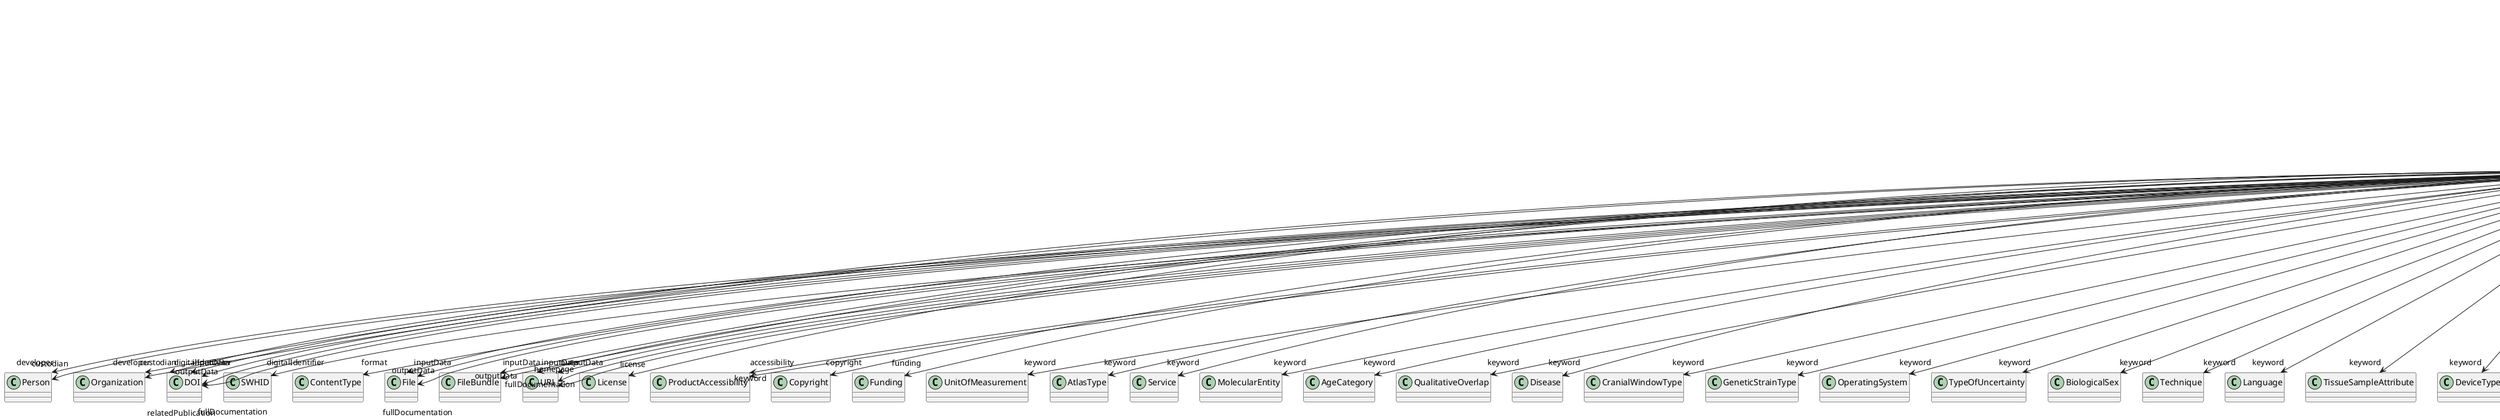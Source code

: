 @startuml
class ModelVersion {
+developer
+digitalIdentifier
+format
+inputData
+isAlternativeVersionOf
+isNewVersionOf
+license
+outputData
+accessibility
+copyright
+custodian
+description
+fullDocumentation
+fullName
+funding
+homepage
+howToCite
+keyword
+otherContribution
+relatedPublication
+releaseDate
+repository
+shortName
+supportChannel
+versionIdentifier
+versionInnovation

}
ModelVersion -d-> "developer" Person
ModelVersion -d-> "developer" Organization
ModelVersion -d-> "digitalIdentifier" DOI
ModelVersion -d-> "digitalIdentifier" SWHID
ModelVersion -d-> "format" ContentType
ModelVersion -d-> "inputData" DOI
ModelVersion -d-> "inputData" File
ModelVersion -d-> "inputData" FileBundle
ModelVersion -d-> "inputData" URL
ModelVersion -d-> "isAlternativeVersionOf" ModelVersion
ModelVersion -d-> "isNewVersionOf" ModelVersion
ModelVersion -d-> "license" License
ModelVersion -d-> "outputData" DOI
ModelVersion -d-> "outputData" File
ModelVersion -d-> "outputData" FileBundle
ModelVersion -d-> "outputData" URL
ModelVersion -d-> "accessibility" ProductAccessibility
ModelVersion -d-> "copyright" Copyright
ModelVersion -d-> "custodian" Person
ModelVersion -d-> "custodian" Organization
ModelVersion -d-> "fullDocumentation" DOI
ModelVersion -d-> "fullDocumentation" File
ModelVersion -d-> "fullDocumentation" URL
ModelVersion -d-> "funding" Funding
ModelVersion -d-> "homepage" URL
ModelVersion -d-> "keyword" UnitOfMeasurement
ModelVersion -d-> "keyword" AtlasType
ModelVersion -d-> "keyword" Service
ModelVersion -d-> "keyword" MolecularEntity
ModelVersion -d-> "keyword" AgeCategory
ModelVersion -d-> "keyword" QualitativeOverlap
ModelVersion -d-> "keyword" Disease
ModelVersion -d-> "keyword" CranialWindowType
ModelVersion -d-> "keyword" GeneticStrainType
ModelVersion -d-> "keyword" OperatingSystem
ModelVersion -d-> "keyword" TypeOfUncertainty
ModelVersion -d-> "keyword" BiologicalSex
ModelVersion -d-> "keyword" Technique
ModelVersion -d-> "keyword" ProductAccessibility
ModelVersion -d-> "keyword" Language
ModelVersion -d-> "keyword" TissueSampleAttribute
ModelVersion -d-> "keyword" DeviceType
ModelVersion -d-> "keyword" DiseaseModel
ModelVersion -d-> "keyword" ModelScope
ModelVersion -d-> "keyword" CriteriaQualityType
ModelVersion -d-> "keyword" Terminology
ModelVersion -d-> "keyword" AnnotationType
ModelVersion -d-> "keyword" SemanticDataType
ModelVersion -d-> "keyword" TissueSampleType
ModelVersion -d-> "keyword" SoftwareFeature
ModelVersion -d-> "keyword" UBERONParcellation
ModelVersion -d-> "keyword" DataType
ModelVersion -d-> "keyword" ExperimentalApproach
ModelVersion -d-> "keyword" Handedness
ModelVersion -d-> "keyword" ProgrammingLanguage
ModelVersion -d-> "keyword" BiologicalOrder
ModelVersion -d-> "keyword" StimulationApproach
ModelVersion -d-> "keyword" ContributionType
ModelVersion -d-> "keyword" FileRepositoryType
ModelVersion -d-> "keyword" Species
ModelVersion -d-> "keyword" SubjectAttribute
ModelVersion -d-> "keyword" TermSuggestion
ModelVersion -d-> "keyword" Organ
ModelVersion -d-> "keyword" SoftwareApplicationCategory
ModelVersion -d-> "keyword" FileUsageRole
ModelVersion -d-> "keyword" MetaDataModelType
ModelVersion -d-> "keyword" PatchClampVariation
ModelVersion -d-> "keyword" StimulusType
ModelVersion -d-> "keyword" FileBundleGrouping
ModelVersion -d-> "keyword" EthicsAssessment
ModelVersion -d-> "keyword" CellCultureType
ModelVersion -d-> "keyword" CellType
ModelVersion -d-> "keyword" BreedingType
ModelVersion -d-> "keyword" ModelAbstractionLevel
ModelVersion -d-> "keyword" MeasuredQuantity
ModelVersion -d-> "keyword" PreparationType
ModelVersion -d-> "keyword" SubcellularEntity
ModelVersion -d-> "keyword" AnatomicalPlane
ModelVersion -d-> "keyword" ActionStatusType
ModelVersion -d-> "keyword" AnatomicalAxesOrientation
ModelVersion -d-> "keyword" OperatingDevice
ModelVersion -d-> "keyword" Laterality
ModelVersion -d-> "otherContribution" Contribution
ModelVersion -d-> "relatedPublication" DOI
ModelVersion -d-> "relatedPublication" ISBN
ModelVersion -d-> "relatedPublication" HANDLE
ModelVersion -d-> "repository" FileRepository

@enduml